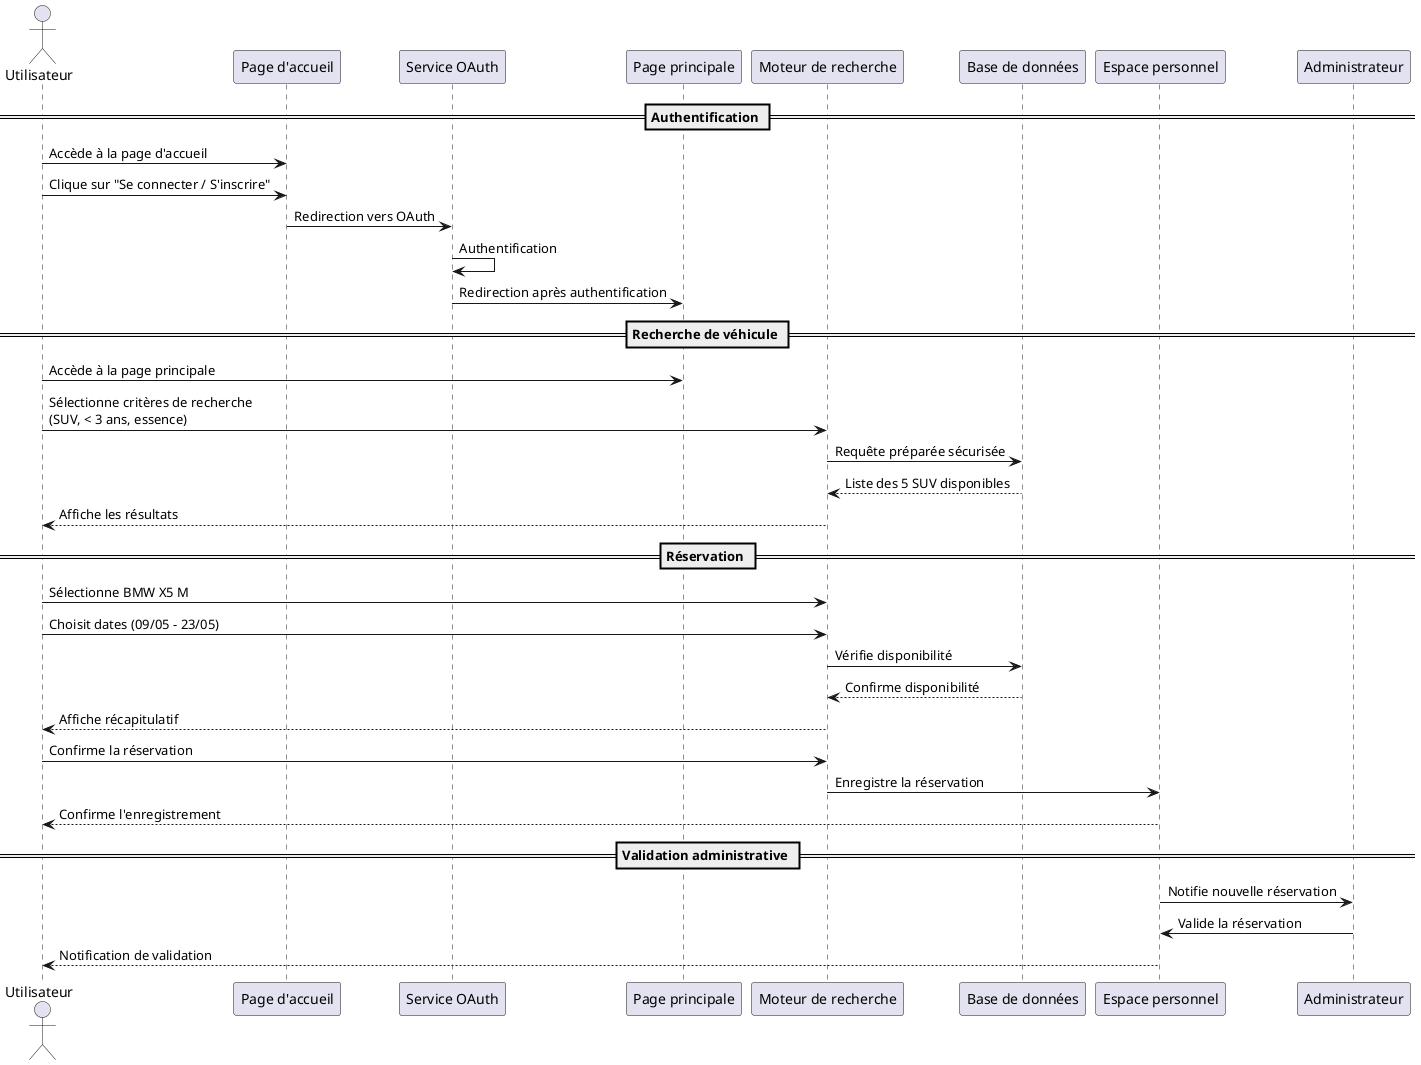 @startuml "Réservation d'une voiture"

actor Utilisateur
participant "Page d'accueil" as Accueil
participant "Service OAuth" as OAuth
participant "Page principale" as Main
participant "Moteur de recherche" as Search
participant "Base de données" as DB
participant "Espace personnel" as Espace
participant "Administrateur" as Admin

== Authentification ==
Utilisateur -> Accueil : Accède à la page d'accueil
Utilisateur -> Accueil : Clique sur "Se connecter / S'inscrire"
Accueil -> OAuth : Redirection vers OAuth
OAuth -> OAuth : Authentification
OAuth -> Main : Redirection après authentification

== Recherche de véhicule ==
Utilisateur -> Main : Accède à la page principale
Utilisateur -> Search : Sélectionne critères de recherche\n(SUV, < 3 ans, essence)
Search -> DB : Requête préparée sécurisée
DB --> Search : Liste des 5 SUV disponibles
Search --> Utilisateur : Affiche les résultats

== Réservation ==
Utilisateur -> Search : Sélectionne BMW X5 M
Utilisateur -> Search : Choisit dates (09/05 - 23/05)
Search -> DB : Vérifie disponibilité
DB --> Search : Confirme disponibilité
Search --> Utilisateur : Affiche récapitulatif
Utilisateur -> Search : Confirme la réservation
Search -> Espace : Enregistre la réservation
Espace --> Utilisateur : Confirme l'enregistrement

== Validation administrative ==
Espace -> Admin : Notifie nouvelle réservation
Admin -> Espace : Valide la réservation
Espace --> Utilisateur : Notification de validation

@enduml 